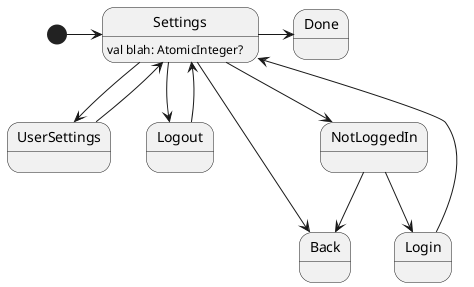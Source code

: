 import java.util.concurrent.atomic.AtomicInteger

@startuml

Settings : val blah: AtomicInteger?

[*] -> Settings

Settings --> UserSettings
Settings --> Logout
Settings --> Back

Settings --> NotLoggedIn
UserSettings --> Settings

Logout --> Settings

NotLoggedIn --> Login
NotLoggedIn --> Back

Login --> Settings

Settings -> Done

@enduml
